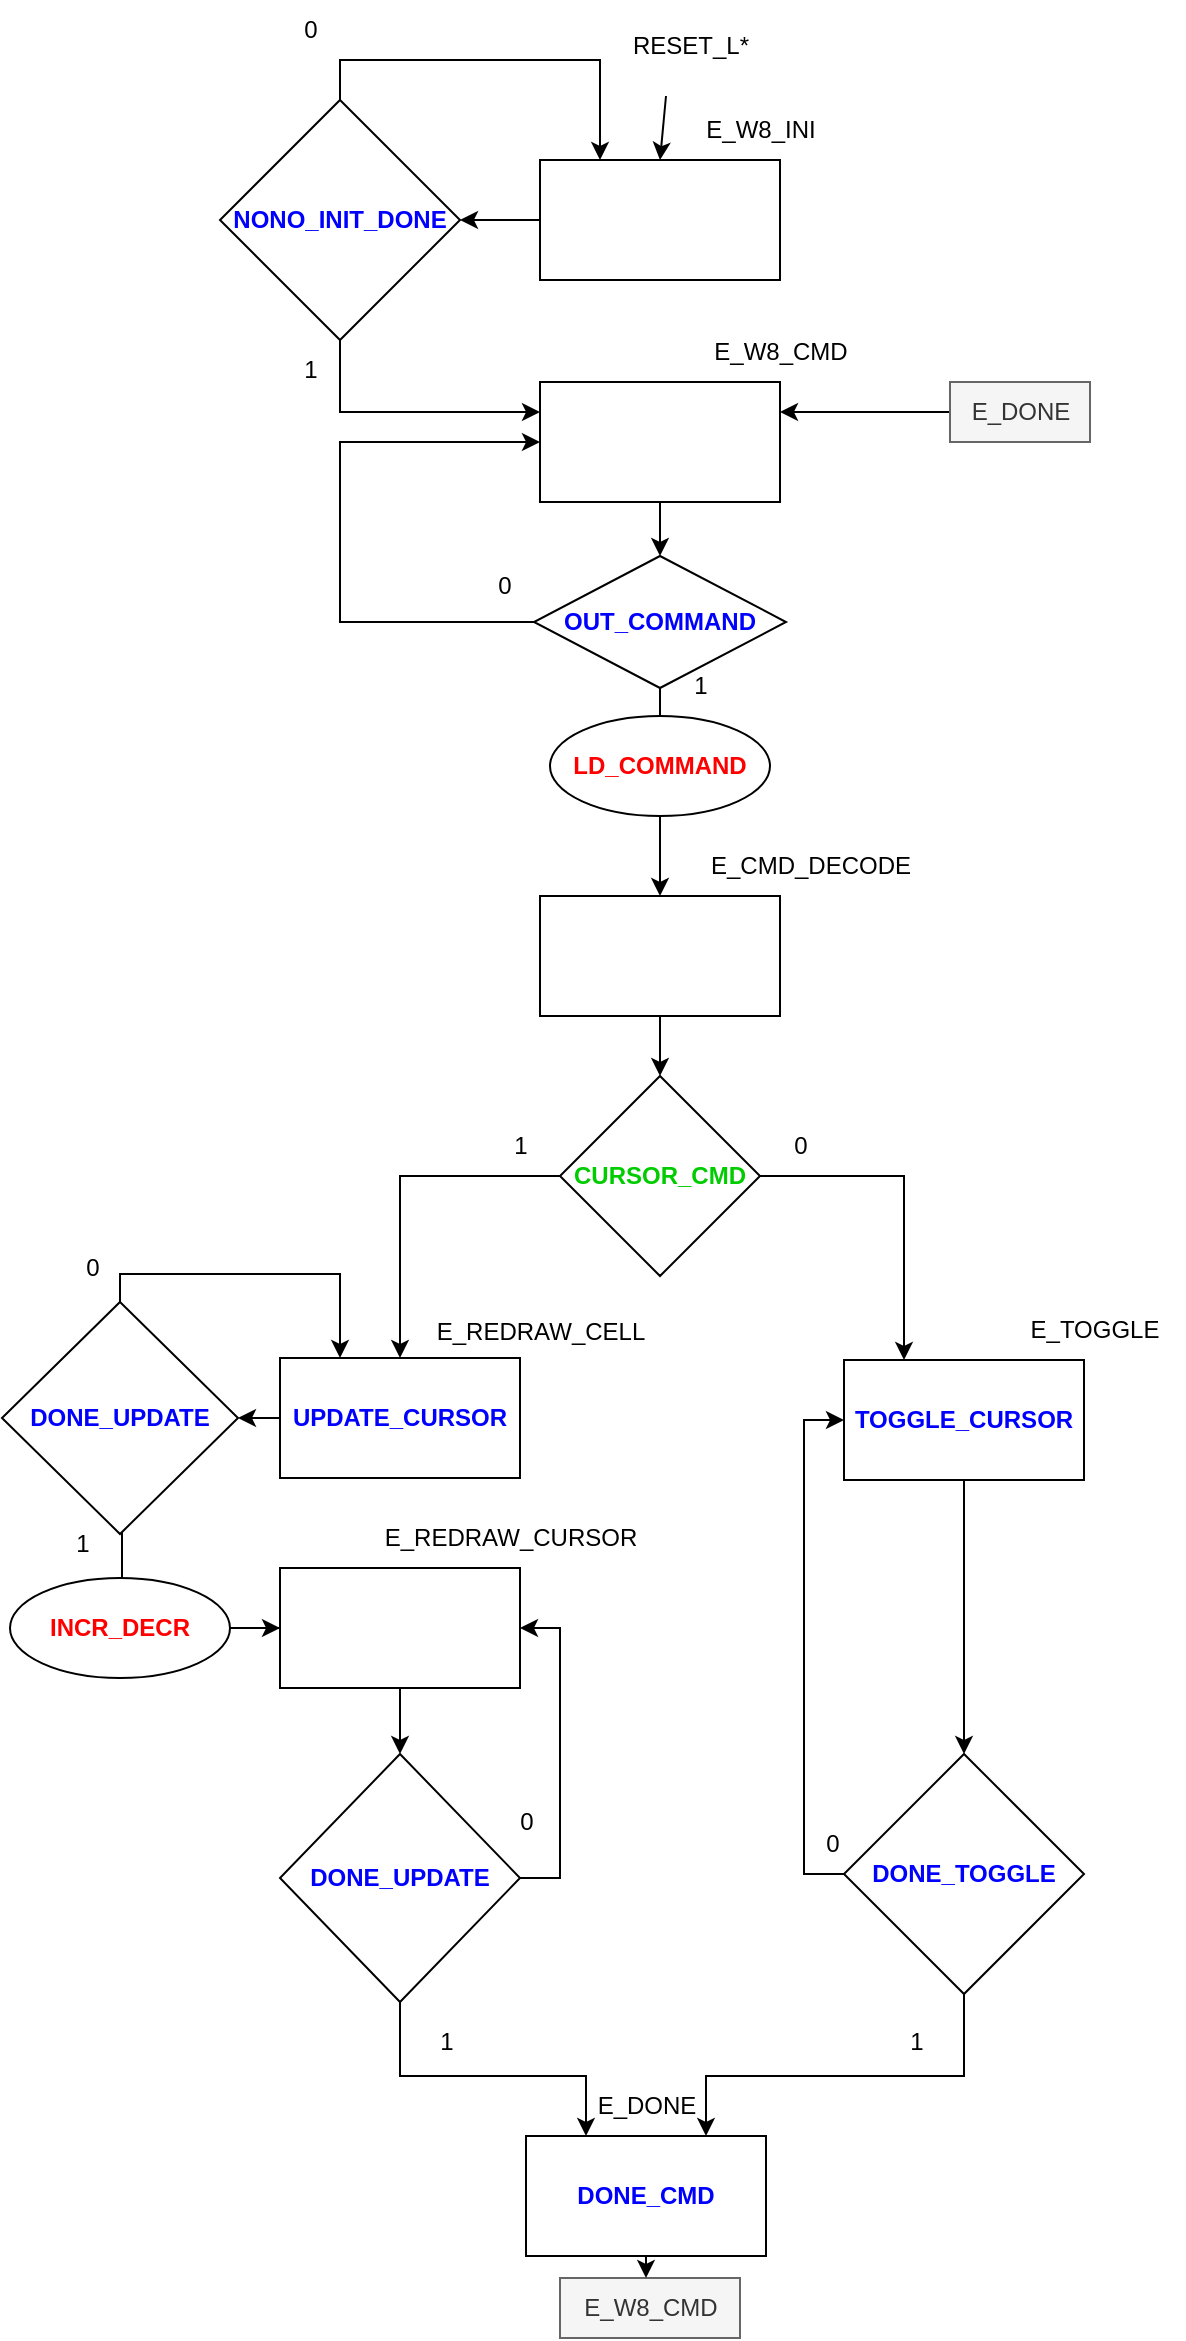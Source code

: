 <mxfile version="22.1.21" type="device">
  <diagram name="Página-1" id="BtD-3cjETYa1kSn_i-kz">
    <mxGraphModel dx="2694" dy="1286" grid="1" gridSize="10" guides="1" tooltips="1" connect="1" arrows="1" fold="1" page="1" pageScale="1" pageWidth="827" pageHeight="1169" math="0" shadow="0">
      <root>
        <mxCell id="0" />
        <mxCell id="1" parent="0" />
        <mxCell id="eX_MBotk1fY-qvMIUrsy-57" style="edgeStyle=orthogonalEdgeStyle;rounded=0;orthogonalLoop=1;jettySize=auto;html=1;entryX=0;entryY=0.5;entryDx=0;entryDy=0;" parent="1" source="eX_MBotk1fY-qvMIUrsy-49" target="eX_MBotk1fY-qvMIUrsy-55" edge="1">
          <mxGeometry relative="1" as="geometry">
            <Array as="points">
              <mxPoint x="178" y="814" />
            </Array>
          </mxGeometry>
        </mxCell>
        <mxCell id="eX_MBotk1fY-qvMIUrsy-22" style="edgeStyle=orthogonalEdgeStyle;rounded=0;orthogonalLoop=1;jettySize=auto;html=1;entryX=1;entryY=0.5;entryDx=0;entryDy=0;" parent="1" source="eX_MBotk1fY-qvMIUrsy-1" target="eX_MBotk1fY-qvMIUrsy-4" edge="1">
          <mxGeometry relative="1" as="geometry" />
        </mxCell>
        <mxCell id="eX_MBotk1fY-qvMIUrsy-1" value="" style="rounded=0;whiteSpace=wrap;html=1;" parent="1" vertex="1">
          <mxGeometry x="387" y="80" width="120" height="60" as="geometry" />
        </mxCell>
        <mxCell id="eX_MBotk1fY-qvMIUrsy-2" value="E_W8_INI" style="text;html=1;align=center;verticalAlign=middle;resizable=0;points=[];autosize=1;strokeColor=none;fillColor=none;" parent="1" vertex="1">
          <mxGeometry x="457" y="50" width="80" height="30" as="geometry" />
        </mxCell>
        <mxCell id="eX_MBotk1fY-qvMIUrsy-12" style="edgeStyle=orthogonalEdgeStyle;rounded=0;orthogonalLoop=1;jettySize=auto;html=1;" parent="1" source="eX_MBotk1fY-qvMIUrsy-3" target="eX_MBotk1fY-qvMIUrsy-11" edge="1">
          <mxGeometry relative="1" as="geometry" />
        </mxCell>
        <mxCell id="eX_MBotk1fY-qvMIUrsy-3" value="" style="whiteSpace=wrap;html=1;" parent="1" vertex="1">
          <mxGeometry x="387" y="191" width="120" height="60" as="geometry" />
        </mxCell>
        <mxCell id="eX_MBotk1fY-qvMIUrsy-23" style="edgeStyle=orthogonalEdgeStyle;rounded=0;orthogonalLoop=1;jettySize=auto;html=1;entryX=0.25;entryY=0;entryDx=0;entryDy=0;" parent="1" source="eX_MBotk1fY-qvMIUrsy-4" target="eX_MBotk1fY-qvMIUrsy-1" edge="1">
          <mxGeometry relative="1" as="geometry">
            <Array as="points">
              <mxPoint x="287" y="30" />
              <mxPoint x="417" y="30" />
            </Array>
          </mxGeometry>
        </mxCell>
        <mxCell id="eX_MBotk1fY-qvMIUrsy-24" style="edgeStyle=orthogonalEdgeStyle;rounded=0;orthogonalLoop=1;jettySize=auto;html=1;entryX=0;entryY=0.25;entryDx=0;entryDy=0;" parent="1" source="eX_MBotk1fY-qvMIUrsy-4" target="eX_MBotk1fY-qvMIUrsy-3" edge="1">
          <mxGeometry relative="1" as="geometry">
            <Array as="points">
              <mxPoint x="287" y="206" />
            </Array>
          </mxGeometry>
        </mxCell>
        <mxCell id="eX_MBotk1fY-qvMIUrsy-4" value="NONO_INIT_DONE" style="rhombus;whiteSpace=wrap;html=1;fontColor=#0000FF;fontStyle=1" parent="1" vertex="1">
          <mxGeometry x="227" y="50" width="120" height="120" as="geometry" />
        </mxCell>
        <mxCell id="eX_MBotk1fY-qvMIUrsy-8" value="0" style="text;html=1;align=center;verticalAlign=middle;resizable=0;points=[];autosize=1;strokeColor=none;fillColor=none;" parent="1" vertex="1">
          <mxGeometry x="257" width="30" height="30" as="geometry" />
        </mxCell>
        <mxCell id="eX_MBotk1fY-qvMIUrsy-9" value="1" style="text;html=1;align=center;verticalAlign=middle;resizable=0;points=[];autosize=1;strokeColor=none;fillColor=none;" parent="1" vertex="1">
          <mxGeometry x="257" y="170" width="30" height="30" as="geometry" />
        </mxCell>
        <mxCell id="eX_MBotk1fY-qvMIUrsy-10" value="E_W8_CMD" style="text;html=1;align=center;verticalAlign=middle;resizable=0;points=[];autosize=1;strokeColor=none;fillColor=none;" parent="1" vertex="1">
          <mxGeometry x="462" y="161" width="90" height="30" as="geometry" />
        </mxCell>
        <mxCell id="eX_MBotk1fY-qvMIUrsy-13" style="edgeStyle=orthogonalEdgeStyle;rounded=0;orthogonalLoop=1;jettySize=auto;html=1;entryX=0;entryY=0.5;entryDx=0;entryDy=0;" parent="1" source="eX_MBotk1fY-qvMIUrsy-11" target="eX_MBotk1fY-qvMIUrsy-3" edge="1">
          <mxGeometry relative="1" as="geometry">
            <Array as="points">
              <mxPoint x="287" y="311" />
              <mxPoint x="287" y="221" />
            </Array>
          </mxGeometry>
        </mxCell>
        <mxCell id="eX_MBotk1fY-qvMIUrsy-70" style="edgeStyle=orthogonalEdgeStyle;rounded=0;orthogonalLoop=1;jettySize=auto;html=1;" parent="1" source="eX_MBotk1fY-qvMIUrsy-11" target="eX_MBotk1fY-qvMIUrsy-14" edge="1">
          <mxGeometry relative="1" as="geometry" />
        </mxCell>
        <mxCell id="eX_MBotk1fY-qvMIUrsy-11" value="OUT_COMMAND" style="rhombus;whiteSpace=wrap;html=1;fontColor=#0000FF;fontStyle=1" parent="1" vertex="1">
          <mxGeometry x="384" y="278" width="126" height="66" as="geometry" />
        </mxCell>
        <mxCell id="eX_MBotk1fY-qvMIUrsy-69" style="edgeStyle=orthogonalEdgeStyle;rounded=0;orthogonalLoop=1;jettySize=auto;html=1;entryX=0.5;entryY=0;entryDx=0;entryDy=0;" parent="1" source="eX_MBotk1fY-qvMIUrsy-14" target="eX_MBotk1fY-qvMIUrsy-20" edge="1">
          <mxGeometry relative="1" as="geometry" />
        </mxCell>
        <mxCell id="eX_MBotk1fY-qvMIUrsy-14" value="" style="whiteSpace=wrap;html=1;" parent="1" vertex="1">
          <mxGeometry x="387" y="448" width="120" height="60" as="geometry" />
        </mxCell>
        <mxCell id="eX_MBotk1fY-qvMIUrsy-15" value="LD_COMMAND" style="ellipse;whiteSpace=wrap;html=1;fontColor=#FF0000;fontStyle=1" parent="1" vertex="1">
          <mxGeometry x="392" y="358" width="110" height="50" as="geometry" />
        </mxCell>
        <mxCell id="eX_MBotk1fY-qvMIUrsy-17" value="E_CMD_DECODE" style="text;html=1;align=center;verticalAlign=middle;resizable=0;points=[];autosize=1;strokeColor=none;fillColor=none;" parent="1" vertex="1">
          <mxGeometry x="462" y="418" width="120" height="30" as="geometry" />
        </mxCell>
        <mxCell id="eX_MBotk1fY-qvMIUrsy-18" value="0" style="text;html=1;align=center;verticalAlign=middle;resizable=0;points=[];autosize=1;strokeColor=none;fillColor=none;" parent="1" vertex="1">
          <mxGeometry x="354" y="278" width="30" height="30" as="geometry" />
        </mxCell>
        <mxCell id="eX_MBotk1fY-qvMIUrsy-19" value="1" style="text;html=1;align=center;verticalAlign=middle;resizable=0;points=[];autosize=1;strokeColor=none;fillColor=none;" parent="1" vertex="1">
          <mxGeometry x="452" y="328" width="30" height="30" as="geometry" />
        </mxCell>
        <mxCell id="eX_MBotk1fY-qvMIUrsy-47" style="edgeStyle=orthogonalEdgeStyle;rounded=0;orthogonalLoop=1;jettySize=auto;html=1;" parent="1" source="eX_MBotk1fY-qvMIUrsy-20" target="eX_MBotk1fY-qvMIUrsy-46" edge="1">
          <mxGeometry relative="1" as="geometry" />
        </mxCell>
        <mxCell id="eX_MBotk1fY-qvMIUrsy-72" style="edgeStyle=orthogonalEdgeStyle;rounded=0;orthogonalLoop=1;jettySize=auto;html=1;entryX=0.25;entryY=0;entryDx=0;entryDy=0;" parent="1" source="eX_MBotk1fY-qvMIUrsy-20" target="eX_MBotk1fY-qvMIUrsy-31" edge="1">
          <mxGeometry relative="1" as="geometry" />
        </mxCell>
        <mxCell id="eX_MBotk1fY-qvMIUrsy-20" value="CURSOR_CMD" style="rhombus;whiteSpace=wrap;html=1;fontColor=#00CC00;fontStyle=1" parent="1" vertex="1">
          <mxGeometry x="397" y="538" width="100" height="100" as="geometry" />
        </mxCell>
        <mxCell id="eX_MBotk1fY-qvMIUrsy-25" value="" style="edgeStyle=none;orthogonalLoop=1;jettySize=auto;html=1;rounded=0;entryX=0.5;entryY=0;entryDx=0;entryDy=0;" parent="1" target="eX_MBotk1fY-qvMIUrsy-1" edge="1">
          <mxGeometry width="100" relative="1" as="geometry">
            <mxPoint x="450" y="48" as="sourcePoint" />
            <mxPoint x="517" y="30" as="targetPoint" />
            <Array as="points" />
          </mxGeometry>
        </mxCell>
        <mxCell id="eX_MBotk1fY-qvMIUrsy-26" value="RESET_L*" style="text;html=1;align=center;verticalAlign=middle;resizable=0;points=[];autosize=1;strokeColor=none;fillColor=none;" parent="1" vertex="1">
          <mxGeometry x="422" y="8" width="80" height="30" as="geometry" />
        </mxCell>
        <mxCell id="eX_MBotk1fY-qvMIUrsy-40" value="0" style="text;html=1;align=center;verticalAlign=middle;resizable=0;points=[];autosize=1;strokeColor=none;fillColor=none;" parent="1" vertex="1">
          <mxGeometry x="502" y="558" width="30" height="30" as="geometry" />
        </mxCell>
        <mxCell id="eX_MBotk1fY-qvMIUrsy-44" style="edgeStyle=orthogonalEdgeStyle;rounded=0;orthogonalLoop=1;jettySize=auto;html=1;entryX=1;entryY=0.25;entryDx=0;entryDy=0;" parent="1" source="eX_MBotk1fY-qvMIUrsy-41" target="eX_MBotk1fY-qvMIUrsy-3" edge="1">
          <mxGeometry relative="1" as="geometry" />
        </mxCell>
        <mxCell id="eX_MBotk1fY-qvMIUrsy-41" value="E_DONE" style="text;html=1;align=center;verticalAlign=middle;resizable=0;points=[];autosize=1;strokeColor=#666666;fillColor=#f5f5f5;fontColor=#333333;" parent="1" vertex="1">
          <mxGeometry x="592" y="191" width="70" height="30" as="geometry" />
        </mxCell>
        <mxCell id="eX_MBotk1fY-qvMIUrsy-75" value="1" style="text;html=1;align=center;verticalAlign=middle;resizable=0;points=[];autosize=1;strokeColor=none;fillColor=none;" parent="1" vertex="1">
          <mxGeometry x="362" y="558" width="30" height="30" as="geometry" />
        </mxCell>
        <mxCell id="eX_MBotk1fY-qvMIUrsy-31" value="TOGGLE_CURSOR" style="whiteSpace=wrap;html=1;fontColor=#0000FF;fontStyle=1" parent="1" vertex="1">
          <mxGeometry x="539" y="680" width="120" height="60" as="geometry" />
        </mxCell>
        <mxCell id="eX_MBotk1fY-qvMIUrsy-74" style="edgeStyle=orthogonalEdgeStyle;rounded=0;orthogonalLoop=1;jettySize=auto;html=1;entryX=0;entryY=0.5;entryDx=0;entryDy=0;" parent="1" source="eX_MBotk1fY-qvMIUrsy-32" target="eX_MBotk1fY-qvMIUrsy-31" edge="1">
          <mxGeometry relative="1" as="geometry">
            <Array as="points">
              <mxPoint x="519" y="937" />
              <mxPoint x="519" y="710" />
            </Array>
          </mxGeometry>
        </mxCell>
        <mxCell id="UxOGtr2okumhjKbYKX2d-3" style="edgeStyle=orthogonalEdgeStyle;rounded=0;orthogonalLoop=1;jettySize=auto;html=1;entryX=0.75;entryY=0;entryDx=0;entryDy=0;" parent="1" source="eX_MBotk1fY-qvMIUrsy-32" target="UxOGtr2okumhjKbYKX2d-1" edge="1">
          <mxGeometry relative="1" as="geometry">
            <Array as="points">
              <mxPoint x="599" y="1038" />
              <mxPoint x="470" y="1038" />
            </Array>
          </mxGeometry>
        </mxCell>
        <mxCell id="eX_MBotk1fY-qvMIUrsy-32" value="DONE_TOGGLE" style="rhombus;whiteSpace=wrap;html=1;fontColor=#0000FF;fontStyle=1" parent="1" vertex="1">
          <mxGeometry x="539" y="877" width="120" height="120" as="geometry" />
        </mxCell>
        <mxCell id="eX_MBotk1fY-qvMIUrsy-73" style="edgeStyle=orthogonalEdgeStyle;rounded=0;orthogonalLoop=1;jettySize=auto;html=1;" parent="1" source="eX_MBotk1fY-qvMIUrsy-31" target="eX_MBotk1fY-qvMIUrsy-32" edge="1">
          <mxGeometry relative="1" as="geometry" />
        </mxCell>
        <mxCell id="eX_MBotk1fY-qvMIUrsy-35" value="0" style="text;html=1;align=center;verticalAlign=middle;resizable=0;points=[];autosize=1;strokeColor=none;fillColor=none;" parent="1" vertex="1">
          <mxGeometry x="518" y="907" width="30" height="30" as="geometry" />
        </mxCell>
        <mxCell id="eX_MBotk1fY-qvMIUrsy-43" value="E_TOGGLE" style="text;html=1;align=center;verticalAlign=middle;resizable=0;points=[];autosize=1;strokeColor=none;fillColor=none;" parent="1" vertex="1">
          <mxGeometry x="619" y="650" width="90" height="30" as="geometry" />
        </mxCell>
        <mxCell id="eX_MBotk1fY-qvMIUrsy-45" value="1" style="text;html=1;align=center;verticalAlign=middle;resizable=0;points=[];autosize=1;strokeColor=none;fillColor=none;" parent="1" vertex="1">
          <mxGeometry x="560" y="1006" width="30" height="30" as="geometry" />
        </mxCell>
        <mxCell id="eX_MBotk1fY-qvMIUrsy-46" value="UPDATE_CURSOR" style="whiteSpace=wrap;html=1;fontColor=#0000FF;fontStyle=1" parent="1" vertex="1">
          <mxGeometry x="257" y="679" width="120" height="60" as="geometry" />
        </mxCell>
        <mxCell id="eX_MBotk1fY-qvMIUrsy-48" value="E_REDRAW_CELL" style="text;html=1;align=center;verticalAlign=middle;resizable=0;points=[];autosize=1;strokeColor=none;fillColor=none;" parent="1" vertex="1">
          <mxGeometry x="322" y="651" width="130" height="30" as="geometry" />
        </mxCell>
        <mxCell id="eX_MBotk1fY-qvMIUrsy-52" style="edgeStyle=orthogonalEdgeStyle;rounded=0;orthogonalLoop=1;jettySize=auto;html=1;entryX=0.25;entryY=0;entryDx=0;entryDy=0;" parent="1" target="eX_MBotk1fY-qvMIUrsy-46" edge="1">
          <mxGeometry relative="1" as="geometry">
            <mxPoint x="178" y="652" as="sourcePoint" />
            <Array as="points">
              <mxPoint x="177" y="652" />
              <mxPoint x="177" y="637" />
              <mxPoint x="287" y="637" />
            </Array>
          </mxGeometry>
        </mxCell>
        <mxCell id="eX_MBotk1fY-qvMIUrsy-49" value="DONE_UPDATE" style="rhombus;whiteSpace=wrap;html=1;fontColor=#0000FF;fontStyle=1" parent="1" vertex="1">
          <mxGeometry x="118" y="651" width="118" height="116" as="geometry" />
        </mxCell>
        <mxCell id="eX_MBotk1fY-qvMIUrsy-51" style="edgeStyle=orthogonalEdgeStyle;rounded=0;orthogonalLoop=1;jettySize=auto;html=1;entryX=1;entryY=0.5;entryDx=0;entryDy=0;" parent="1" source="eX_MBotk1fY-qvMIUrsy-46" target="eX_MBotk1fY-qvMIUrsy-49" edge="1">
          <mxGeometry relative="1" as="geometry" />
        </mxCell>
        <mxCell id="eX_MBotk1fY-qvMIUrsy-53" value="0" style="text;html=1;align=center;verticalAlign=middle;resizable=0;points=[];autosize=1;strokeColor=none;fillColor=none;" parent="1" vertex="1">
          <mxGeometry x="148" y="619" width="30" height="30" as="geometry" />
        </mxCell>
        <mxCell id="eX_MBotk1fY-qvMIUrsy-78" value="" style="edgeStyle=orthogonalEdgeStyle;rounded=0;orthogonalLoop=1;jettySize=auto;html=1;" parent="1" source="eX_MBotk1fY-qvMIUrsy-54" target="eX_MBotk1fY-qvMIUrsy-56" edge="1">
          <mxGeometry relative="1" as="geometry" />
        </mxCell>
        <mxCell id="eX_MBotk1fY-qvMIUrsy-54" value="INCR_DECR" style="ellipse;whiteSpace=wrap;html=1;fontColor=#FF0000;fontStyle=1" parent="1" vertex="1">
          <mxGeometry x="122" y="789" width="110" height="50" as="geometry" />
        </mxCell>
        <mxCell id="eX_MBotk1fY-qvMIUrsy-55" value="" style="whiteSpace=wrap;html=1;" parent="1" vertex="1">
          <mxGeometry x="257" y="784" width="120" height="60" as="geometry" />
        </mxCell>
        <mxCell id="eX_MBotk1fY-qvMIUrsy-56" value="E_REDRAW_CURSOR" style="text;html=1;align=center;verticalAlign=middle;resizable=0;points=[];autosize=1;strokeColor=none;fillColor=none;" parent="1" vertex="1">
          <mxGeometry x="297" y="754" width="150" height="30" as="geometry" />
        </mxCell>
        <mxCell id="eX_MBotk1fY-qvMIUrsy-58" value="1" style="text;html=1;align=center;verticalAlign=middle;resizable=0;points=[];autosize=1;strokeColor=none;fillColor=none;" parent="1" vertex="1">
          <mxGeometry x="143" y="757" width="30" height="30" as="geometry" />
        </mxCell>
        <mxCell id="eX_MBotk1fY-qvMIUrsy-62" style="edgeStyle=orthogonalEdgeStyle;rounded=0;orthogonalLoop=1;jettySize=auto;html=1;entryX=1;entryY=0.5;entryDx=0;entryDy=0;" parent="1" source="eX_MBotk1fY-qvMIUrsy-60" target="eX_MBotk1fY-qvMIUrsy-55" edge="1">
          <mxGeometry relative="1" as="geometry">
            <Array as="points">
              <mxPoint x="397" y="939" />
              <mxPoint x="397" y="814" />
            </Array>
          </mxGeometry>
        </mxCell>
        <mxCell id="UxOGtr2okumhjKbYKX2d-4" style="edgeStyle=orthogonalEdgeStyle;rounded=0;orthogonalLoop=1;jettySize=auto;html=1;entryX=0.25;entryY=0;entryDx=0;entryDy=0;" parent="1" source="eX_MBotk1fY-qvMIUrsy-60" target="UxOGtr2okumhjKbYKX2d-1" edge="1">
          <mxGeometry relative="1" as="geometry">
            <Array as="points">
              <mxPoint x="317" y="1038" />
              <mxPoint x="410" y="1038" />
            </Array>
          </mxGeometry>
        </mxCell>
        <mxCell id="eX_MBotk1fY-qvMIUrsy-60" value="DONE_UPDATE" style="rhombus;whiteSpace=wrap;html=1;fontColor=#0000FF;fontStyle=1" parent="1" vertex="1">
          <mxGeometry x="257" y="877" width="120" height="124" as="geometry" />
        </mxCell>
        <mxCell id="eX_MBotk1fY-qvMIUrsy-61" style="edgeStyle=orthogonalEdgeStyle;rounded=0;orthogonalLoop=1;jettySize=auto;html=1;" parent="1" source="eX_MBotk1fY-qvMIUrsy-55" target="eX_MBotk1fY-qvMIUrsy-60" edge="1">
          <mxGeometry relative="1" as="geometry" />
        </mxCell>
        <mxCell id="eX_MBotk1fY-qvMIUrsy-64" value="E_W8_CMD" style="text;html=1;align=center;verticalAlign=middle;resizable=0;points=[];autosize=1;strokeColor=#666666;fillColor=#f5f5f5;fontColor=#333333;" parent="1" vertex="1">
          <mxGeometry x="397" y="1139" width="90" height="30" as="geometry" />
        </mxCell>
        <mxCell id="jS8zBCWeLZSFa88clwzY-1" value="1" style="text;html=1;align=center;verticalAlign=middle;resizable=0;points=[];autosize=1;strokeColor=none;fillColor=none;" parent="1" vertex="1">
          <mxGeometry x="325" y="1006" width="30" height="30" as="geometry" />
        </mxCell>
        <mxCell id="jS8zBCWeLZSFa88clwzY-2" value="0" style="text;html=1;align=center;verticalAlign=middle;resizable=0;points=[];autosize=1;strokeColor=none;fillColor=none;" parent="1" vertex="1">
          <mxGeometry x="365" y="896" width="30" height="30" as="geometry" />
        </mxCell>
        <mxCell id="UxOGtr2okumhjKbYKX2d-13" style="edgeStyle=orthogonalEdgeStyle;rounded=0;orthogonalLoop=1;jettySize=auto;html=1;" parent="1" source="UxOGtr2okumhjKbYKX2d-1" target="eX_MBotk1fY-qvMIUrsy-64" edge="1">
          <mxGeometry relative="1" as="geometry">
            <Array as="points">
              <mxPoint x="440" y="1148" />
            </Array>
          </mxGeometry>
        </mxCell>
        <mxCell id="UxOGtr2okumhjKbYKX2d-1" value="DONE_CMD" style="whiteSpace=wrap;html=1;fontColor=#0000FF;fontStyle=1" parent="1" vertex="1">
          <mxGeometry x="380" y="1068" width="120" height="60" as="geometry" />
        </mxCell>
        <mxCell id="UxOGtr2okumhjKbYKX2d-6" value="E_DONE" style="text;html=1;align=center;verticalAlign=middle;resizable=0;points=[];autosize=1;strokeColor=none;fillColor=none;" parent="1" vertex="1">
          <mxGeometry x="405" y="1038" width="70" height="30" as="geometry" />
        </mxCell>
      </root>
    </mxGraphModel>
  </diagram>
</mxfile>
